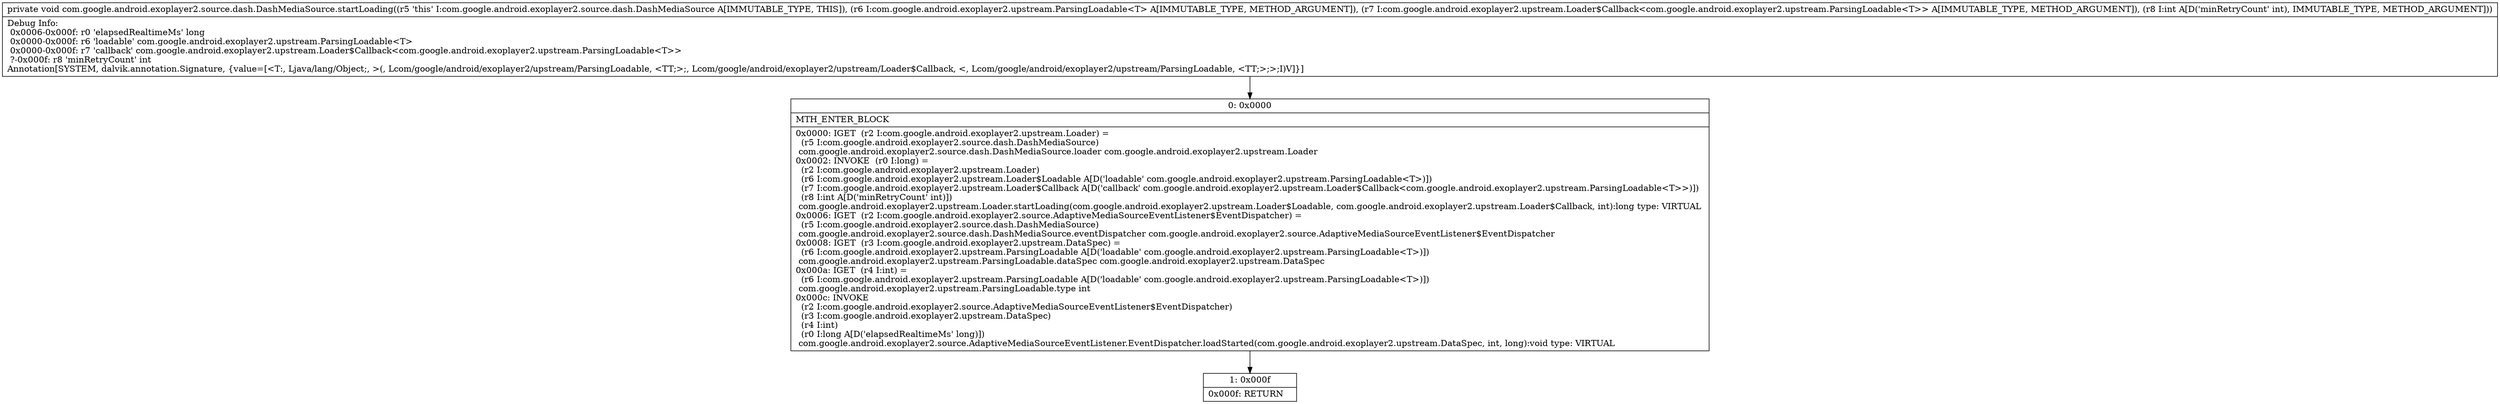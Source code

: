 digraph "CFG forcom.google.android.exoplayer2.source.dash.DashMediaSource.startLoading(Lcom\/google\/android\/exoplayer2\/upstream\/ParsingLoadable;Lcom\/google\/android\/exoplayer2\/upstream\/Loader$Callback;I)V" {
Node_0 [shape=record,label="{0\:\ 0x0000|MTH_ENTER_BLOCK\l|0x0000: IGET  (r2 I:com.google.android.exoplayer2.upstream.Loader) = \l  (r5 I:com.google.android.exoplayer2.source.dash.DashMediaSource)\l com.google.android.exoplayer2.source.dash.DashMediaSource.loader com.google.android.exoplayer2.upstream.Loader \l0x0002: INVOKE  (r0 I:long) = \l  (r2 I:com.google.android.exoplayer2.upstream.Loader)\l  (r6 I:com.google.android.exoplayer2.upstream.Loader$Loadable A[D('loadable' com.google.android.exoplayer2.upstream.ParsingLoadable\<T\>)])\l  (r7 I:com.google.android.exoplayer2.upstream.Loader$Callback A[D('callback' com.google.android.exoplayer2.upstream.Loader$Callback\<com.google.android.exoplayer2.upstream.ParsingLoadable\<T\>\>)])\l  (r8 I:int A[D('minRetryCount' int)])\l com.google.android.exoplayer2.upstream.Loader.startLoading(com.google.android.exoplayer2.upstream.Loader$Loadable, com.google.android.exoplayer2.upstream.Loader$Callback, int):long type: VIRTUAL \l0x0006: IGET  (r2 I:com.google.android.exoplayer2.source.AdaptiveMediaSourceEventListener$EventDispatcher) = \l  (r5 I:com.google.android.exoplayer2.source.dash.DashMediaSource)\l com.google.android.exoplayer2.source.dash.DashMediaSource.eventDispatcher com.google.android.exoplayer2.source.AdaptiveMediaSourceEventListener$EventDispatcher \l0x0008: IGET  (r3 I:com.google.android.exoplayer2.upstream.DataSpec) = \l  (r6 I:com.google.android.exoplayer2.upstream.ParsingLoadable A[D('loadable' com.google.android.exoplayer2.upstream.ParsingLoadable\<T\>)])\l com.google.android.exoplayer2.upstream.ParsingLoadable.dataSpec com.google.android.exoplayer2.upstream.DataSpec \l0x000a: IGET  (r4 I:int) = \l  (r6 I:com.google.android.exoplayer2.upstream.ParsingLoadable A[D('loadable' com.google.android.exoplayer2.upstream.ParsingLoadable\<T\>)])\l com.google.android.exoplayer2.upstream.ParsingLoadable.type int \l0x000c: INVOKE  \l  (r2 I:com.google.android.exoplayer2.source.AdaptiveMediaSourceEventListener$EventDispatcher)\l  (r3 I:com.google.android.exoplayer2.upstream.DataSpec)\l  (r4 I:int)\l  (r0 I:long A[D('elapsedRealtimeMs' long)])\l com.google.android.exoplayer2.source.AdaptiveMediaSourceEventListener.EventDispatcher.loadStarted(com.google.android.exoplayer2.upstream.DataSpec, int, long):void type: VIRTUAL \l}"];
Node_1 [shape=record,label="{1\:\ 0x000f|0x000f: RETURN   \l}"];
MethodNode[shape=record,label="{private void com.google.android.exoplayer2.source.dash.DashMediaSource.startLoading((r5 'this' I:com.google.android.exoplayer2.source.dash.DashMediaSource A[IMMUTABLE_TYPE, THIS]), (r6 I:com.google.android.exoplayer2.upstream.ParsingLoadable\<T\> A[IMMUTABLE_TYPE, METHOD_ARGUMENT]), (r7 I:com.google.android.exoplayer2.upstream.Loader$Callback\<com.google.android.exoplayer2.upstream.ParsingLoadable\<T\>\> A[IMMUTABLE_TYPE, METHOD_ARGUMENT]), (r8 I:int A[D('minRetryCount' int), IMMUTABLE_TYPE, METHOD_ARGUMENT]))  | Debug Info:\l  0x0006\-0x000f: r0 'elapsedRealtimeMs' long\l  0x0000\-0x000f: r6 'loadable' com.google.android.exoplayer2.upstream.ParsingLoadable\<T\>\l  0x0000\-0x000f: r7 'callback' com.google.android.exoplayer2.upstream.Loader$Callback\<com.google.android.exoplayer2.upstream.ParsingLoadable\<T\>\>\l  ?\-0x000f: r8 'minRetryCount' int\lAnnotation[SYSTEM, dalvik.annotation.Signature, \{value=[\<T:, Ljava\/lang\/Object;, \>(, Lcom\/google\/android\/exoplayer2\/upstream\/ParsingLoadable, \<TT;\>;, Lcom\/google\/android\/exoplayer2\/upstream\/Loader$Callback, \<, Lcom\/google\/android\/exoplayer2\/upstream\/ParsingLoadable, \<TT;\>;\>;I)V]\}]\l}"];
MethodNode -> Node_0;
Node_0 -> Node_1;
}

